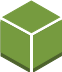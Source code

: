 <?xml version="1.0" encoding="UTF-8"?>
<dia:diagram xmlns:dia="http://www.lysator.liu.se/~alla/dia/">
  <dia:layer name="Fondo" visible="true" active="true">
    <dia:group>
      <dia:group>
        <dia:group>
          <dia:object type="Standard - Polygon" version="0" id="O0">
            <dia:attribute name="obj_pos">
              <dia:point val="2.409,2.541"/>
            </dia:attribute>
            <dia:attribute name="obj_bb">
              <dia:rectangle val="0.989,1.814;2.409,4.343"/>
            </dia:attribute>
            <dia:attribute name="poly_points">
              <dia:point val="2.409,2.541"/>
              <dia:point val="1.072,1.814"/>
              <dia:point val="0.989,1.861"/>
              <dia:point val="0.989,3.548"/>
              <dia:point val="2.409,4.343"/>
            </dia:attribute>
            <dia:attribute name="line_color">
              <dia:color val="#4d622c"/>
            </dia:attribute>
            <dia:attribute name="line_width">
              <dia:real val="0"/>
            </dia:attribute>
            <dia:attribute name="inner_color">
              <dia:color val="#4d622c"/>
            </dia:attribute>
            <dia:attribute name="show_background">
              <dia:boolean val="true"/>
            </dia:attribute>
          </dia:object>
          <dia:object type="Standard - Polygon" version="0" id="O1">
            <dia:attribute name="obj_pos">
              <dia:point val="3.929,1.814"/>
            </dia:attribute>
            <dia:attribute name="obj_bb">
              <dia:rectangle val="2.614,1.814;4.011,4.341"/>
            </dia:attribute>
            <dia:attribute name="poly_points">
              <dia:point val="3.929,1.814"/>
              <dia:point val="2.614,2.54"/>
              <dia:point val="2.614,4.341"/>
              <dia:point val="4.011,3.532"/>
              <dia:point val="4.011,1.861"/>
            </dia:attribute>
            <dia:attribute name="line_color">
              <dia:color val="#4d622c"/>
            </dia:attribute>
            <dia:attribute name="line_width">
              <dia:real val="0"/>
            </dia:attribute>
            <dia:attribute name="inner_color">
              <dia:color val="#4d622c"/>
            </dia:attribute>
            <dia:attribute name="show_background">
              <dia:boolean val="true"/>
            </dia:attribute>
          </dia:object>
        </dia:group>
        <dia:group>
          <dia:object type="Standard - Polygon" version="0" id="O2">
            <dia:attribute name="obj_pos">
              <dia:point val="2.409,2.541"/>
            </dia:attribute>
            <dia:attribute name="obj_bb">
              <dia:rectangle val="0.989,1.768;2.409,4.143"/>
            </dia:attribute>
            <dia:attribute name="poly_points">
              <dia:point val="2.409,2.541"/>
              <dia:point val="0.989,1.768"/>
              <dia:point val="0.989,3.348"/>
              <dia:point val="2.409,4.143"/>
            </dia:attribute>
            <dia:attribute name="line_color">
              <dia:color val="#769b3f"/>
            </dia:attribute>
            <dia:attribute name="line_width">
              <dia:real val="0"/>
            </dia:attribute>
            <dia:attribute name="inner_color">
              <dia:color val="#769b3f"/>
            </dia:attribute>
            <dia:attribute name="show_background">
              <dia:boolean val="true"/>
            </dia:attribute>
          </dia:object>
          <dia:object type="Standard - Polygon" version="0" id="O3">
            <dia:attribute name="obj_pos">
              <dia:point val="2.614,2.54"/>
            </dia:attribute>
            <dia:attribute name="obj_bb">
              <dia:rectangle val="2.614,1.769;4.011,4.141"/>
            </dia:attribute>
            <dia:attribute name="poly_points">
              <dia:point val="2.614,2.54"/>
              <dia:point val="2.614,4.141"/>
              <dia:point val="4.011,3.332"/>
              <dia:point val="4.011,1.769"/>
            </dia:attribute>
            <dia:attribute name="line_color">
              <dia:color val="#769b3f"/>
            </dia:attribute>
            <dia:attribute name="line_width">
              <dia:real val="0"/>
            </dia:attribute>
            <dia:attribute name="inner_color">
              <dia:color val="#769b3f"/>
            </dia:attribute>
            <dia:attribute name="show_background">
              <dia:boolean val="true"/>
            </dia:attribute>
          </dia:object>
          <dia:object type="Standard - Polygon" version="0" id="O4">
            <dia:attribute name="obj_pos">
              <dia:point val="2.511,2.381"/>
            </dia:attribute>
            <dia:attribute name="obj_bb">
              <dia:rectangle val="1.086,0.8;3.915,2.381"/>
            </dia:attribute>
            <dia:attribute name="poly_points">
              <dia:point val="2.511,2.381"/>
              <dia:point val="3.915,1.606"/>
              <dia:point val="2.505,0.8"/>
              <dia:point val="1.086,1.606"/>
            </dia:attribute>
            <dia:attribute name="line_color">
              <dia:color val="#769b3f"/>
            </dia:attribute>
            <dia:attribute name="line_width">
              <dia:real val="0"/>
            </dia:attribute>
            <dia:attribute name="inner_color">
              <dia:color val="#769b3f"/>
            </dia:attribute>
            <dia:attribute name="show_background">
              <dia:boolean val="true"/>
            </dia:attribute>
          </dia:object>
        </dia:group>
      </dia:group>
    </dia:group>
  </dia:layer>
</dia:diagram>
